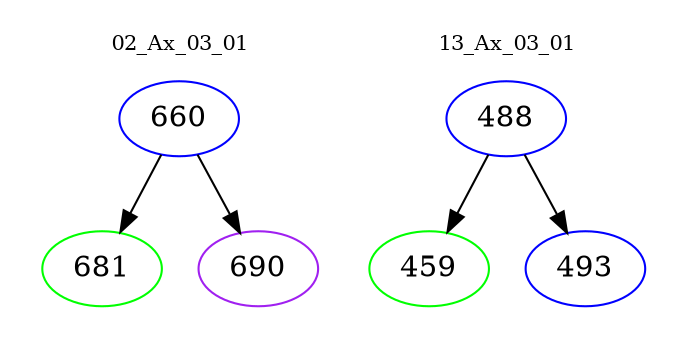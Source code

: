 digraph{
subgraph cluster_0 {
color = white
label = "02_Ax_03_01";
fontsize=10;
T0_660 [label="660", color="blue"]
T0_660 -> T0_681 [color="black"]
T0_681 [label="681", color="green"]
T0_660 -> T0_690 [color="black"]
T0_690 [label="690", color="purple"]
}
subgraph cluster_1 {
color = white
label = "13_Ax_03_01";
fontsize=10;
T1_488 [label="488", color="blue"]
T1_488 -> T1_459 [color="black"]
T1_459 [label="459", color="green"]
T1_488 -> T1_493 [color="black"]
T1_493 [label="493", color="blue"]
}
}
